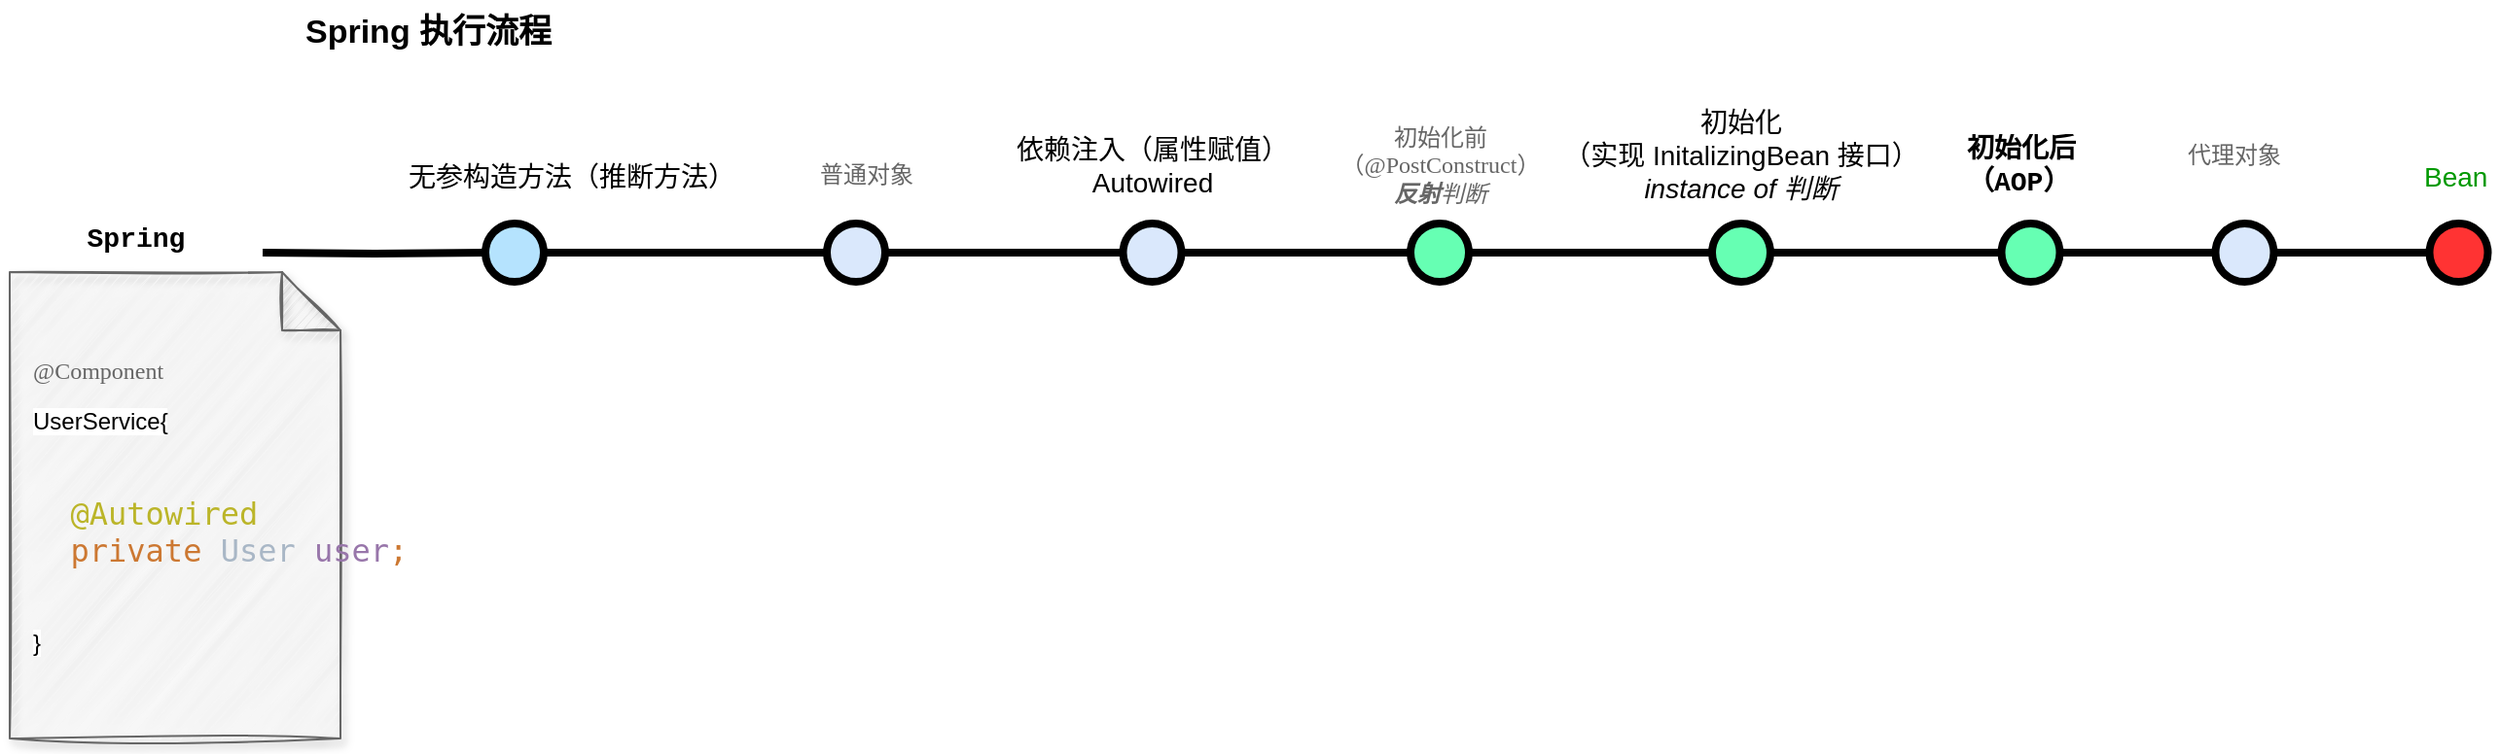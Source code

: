 <mxfile version="20.5.1" type="github">
  <diagram id="yPxyJZ8AM_hMuL3Unpa9" name="simple gitflow">
    <mxGraphModel dx="1221" dy="644" grid="1" gridSize="10" guides="1" tooltips="1" connect="1" arrows="1" fold="1" page="1" pageScale="1" pageWidth="1100" pageHeight="850" math="0" shadow="0">
      <root>
        <mxCell id="0" />
        <mxCell id="1" parent="0" />
        <UserObject label="Spring 执行流程" id="9hBKPDzoitwpIBdzFDQ7-6">
          <mxCell style="text;whiteSpace=wrap;html=1;fontStyle=1;fontSize=17;" parent="1" vertex="1">
            <mxGeometry x="180" y="50" width="140" height="35" as="geometry" />
          </mxCell>
        </UserObject>
        <mxCell id="9hBKPDzoitwpIBdzFDQ7-23" value="" style="edgeStyle=orthogonalEdgeStyle;rounded=0;html=1;jettySize=auto;orthogonalLoop=1;plain-blue;endArrow=none;endFill=0;strokeWidth=4;strokeColor=#000000;" parent="1" source="9hBKPDzoitwpIBdzFDQ7-25" target="9hBKPDzoitwpIBdzFDQ7-26" edge="1">
          <mxGeometry x="304.5" y="180" as="geometry" />
        </mxCell>
        <mxCell id="9hBKPDzoitwpIBdzFDQ7-25" value="" style="verticalLabelPosition=bottom;verticalAlign=top;html=1;strokeWidth=4;shape=mxgraph.flowchart.on-page_reference;plain-blue;gradientColor=none;fillColor=#B5E3Fe;strokeColor=#000000;" parent="1" vertex="1">
          <mxGeometry x="274.5" y="165" width="30" height="30" as="geometry" />
        </mxCell>
        <mxCell id="9hBKPDzoitwpIBdzFDQ7-41" value="" style="edgeStyle=orthogonalEdgeStyle;curved=1;rounded=0;orthogonalLoop=1;jettySize=auto;html=1;endArrow=none;endFill=0;strokeWidth=4;fontFamily=Courier New;fontSize=16;" parent="1" source="9hBKPDzoitwpIBdzFDQ7-26" target="9hBKPDzoitwpIBdzFDQ7-40" edge="1">
          <mxGeometry relative="1" as="geometry" />
        </mxCell>
        <mxCell id="9hBKPDzoitwpIBdzFDQ7-26" value="" style="verticalLabelPosition=bottom;verticalAlign=top;html=1;strokeWidth=4;shape=mxgraph.flowchart.on-page_reference;plain-blue;gradientColor=none;strokeColor=#000000;" parent="1" vertex="1">
          <mxGeometry x="450" y="165" width="30" height="30" as="geometry" />
        </mxCell>
        <mxCell id="9hBKPDzoitwpIBdzFDQ7-43" value="" style="edgeStyle=orthogonalEdgeStyle;curved=1;rounded=0;orthogonalLoop=1;jettySize=auto;html=1;endArrow=none;endFill=0;strokeWidth=4;fontFamily=Courier New;fontSize=16;" parent="1" source="9hBKPDzoitwpIBdzFDQ7-40" target="9hBKPDzoitwpIBdzFDQ7-42" edge="1">
          <mxGeometry relative="1" as="geometry" />
        </mxCell>
        <mxCell id="9hBKPDzoitwpIBdzFDQ7-40" value="" style="verticalLabelPosition=bottom;verticalAlign=top;html=1;strokeWidth=4;shape=mxgraph.flowchart.on-page_reference;plain-blue;gradientColor=none;strokeColor=#000000;" parent="1" vertex="1">
          <mxGeometry x="602.25" y="165" width="30" height="30" as="geometry" />
        </mxCell>
        <mxCell id="9hBKPDzoitwpIBdzFDQ7-56" value="" style="edgeStyle=orthogonalEdgeStyle;curved=1;rounded=0;orthogonalLoop=1;jettySize=auto;html=1;endArrow=none;endFill=0;strokeWidth=4;fontFamily=Courier New;fontSize=16;" parent="1" source="9hBKPDzoitwpIBdzFDQ7-42" target="9hBKPDzoitwpIBdzFDQ7-55" edge="1">
          <mxGeometry relative="1" as="geometry" />
        </mxCell>
        <mxCell id="9hBKPDzoitwpIBdzFDQ7-42" value="" style="verticalLabelPosition=bottom;verticalAlign=top;html=1;strokeWidth=4;shape=mxgraph.flowchart.on-page_reference;plain-blue;gradientColor=none;strokeColor=#000000;fillColor=#66FFB3;" parent="1" vertex="1">
          <mxGeometry x="750" y="165" width="30" height="30" as="geometry" />
        </mxCell>
        <mxCell id="2tXcn566ppJfBg0_dX7r-12" value="" style="edgeStyle=orthogonalEdgeStyle;orthogonalLoop=1;jettySize=auto;html=1;fontFamily=Georgia;fontSize=12;fontColor=#666666;curved=1;strokeWidth=4;endArrow=none;endFill=0;" edge="1" parent="1" source="9hBKPDzoitwpIBdzFDQ7-55" target="2tXcn566ppJfBg0_dX7r-11">
          <mxGeometry relative="1" as="geometry" />
        </mxCell>
        <mxCell id="9hBKPDzoitwpIBdzFDQ7-55" value="" style="verticalLabelPosition=bottom;verticalAlign=top;html=1;strokeWidth=4;shape=mxgraph.flowchart.on-page_reference;plain-blue;gradientColor=none;strokeColor=#000000;fillColor=#66FFB3;" parent="1" vertex="1">
          <mxGeometry x="905" y="165" width="30" height="30" as="geometry" />
        </mxCell>
        <mxCell id="9hBKPDzoitwpIBdzFDQ7-27" value="" style="edgeStyle=orthogonalEdgeStyle;rounded=0;html=1;jettySize=auto;orthogonalLoop=1;strokeWidth=4;endArrow=none;endFill=0;" parent="1" target="9hBKPDzoitwpIBdzFDQ7-25" edge="1">
          <mxGeometry x="204.5" y="180" as="geometry">
            <mxPoint x="160" y="180" as="sourcePoint" />
          </mxGeometry>
        </mxCell>
        <mxCell id="9hBKPDzoitwpIBdzFDQ7-28" value="Spring" style="text;html=1;strokeColor=none;fillColor=none;align=center;verticalAlign=middle;whiteSpace=wrap;overflow=hidden;fontSize=14;fontStyle=1;fontFamily=Courier New;" parent="1" vertex="1">
          <mxGeometry x="60" y="145" width="70" height="55" as="geometry" />
        </mxCell>
        <mxCell id="9hBKPDzoitwpIBdzFDQ7-35" value="初始化后&lt;br&gt;（AOP）" style="text;html=1;strokeColor=none;fillColor=none;align=left;verticalAlign=middle;whiteSpace=wrap;overflow=hidden;fontSize=14;fontStyle=1;fontFamily=Courier New;" parent="1" vertex="1">
          <mxGeometry x="1033.75" y="115" width="70" height="40" as="geometry" />
        </mxCell>
        <mxCell id="9hBKPDzoitwpIBdzFDQ7-38" value="Bean" style="text;html=1;strokeColor=none;fillColor=none;align=left;verticalAlign=middle;whiteSpace=wrap;overflow=hidden;fontSize=14;fontStyle=0;fontColor=#009900;" parent="1" vertex="1">
          <mxGeometry x="1268.75" y="130" width="40" height="20" as="geometry" />
        </mxCell>
        <mxCell id="9hBKPDzoitwpIBdzFDQ7-39" value="无参构造方法（推断方法）" style="text;html=1;strokeColor=none;fillColor=none;align=center;verticalAlign=middle;whiteSpace=wrap;overflow=hidden;fontSize=14;" parent="1" vertex="1">
          <mxGeometry x="217.88" y="130" width="201.62" height="20" as="geometry" />
        </mxCell>
        <mxCell id="9hBKPDzoitwpIBdzFDQ7-44" value="依赖注入（属性赋值）&lt;br&gt;Autowired" style="text;html=1;strokeColor=none;fillColor=none;align=center;verticalAlign=middle;whiteSpace=wrap;overflow=hidden;fontSize=14;" parent="1" vertex="1">
          <mxGeometry x="530.88" y="112.5" width="172.75" height="45" as="geometry" />
        </mxCell>
        <mxCell id="9hBKPDzoitwpIBdzFDQ7-60" value="初始化&lt;br&gt;（实现 InitalizingBean 接口）&lt;br&gt;&lt;i&gt;instance of 判断&lt;/i&gt;" style="text;html=1;strokeColor=none;fillColor=none;align=center;verticalAlign=middle;whiteSpace=wrap;overflow=hidden;fontSize=14;" parent="1" vertex="1">
          <mxGeometry x="820" y="85" width="200" height="90" as="geometry" />
        </mxCell>
        <mxCell id="2tXcn566ppJfBg0_dX7r-9" value="普通对象" style="text;html=1;align=center;verticalAlign=middle;resizable=0;points=[];autosize=1;strokeColor=none;fillColor=none;fontSize=12;fontFamily=Georgia;fontColor=#666666;" vertex="1" parent="1">
          <mxGeometry x="435" y="125" width="70" height="30" as="geometry" />
        </mxCell>
        <mxCell id="2tXcn566ppJfBg0_dX7r-10" value="初始化前&lt;br&gt;（@PostConstruct）&lt;br&gt;&lt;i&gt;&lt;b&gt;反射&lt;/b&gt;判断&lt;/i&gt;" style="text;html=1;align=center;verticalAlign=middle;resizable=0;points=[];autosize=1;strokeColor=none;fillColor=none;fontSize=12;fontFamily=Georgia;fontColor=#666666;" vertex="1" parent="1">
          <mxGeometry x="700" y="105" width="130" height="60" as="geometry" />
        </mxCell>
        <mxCell id="2tXcn566ppJfBg0_dX7r-16" value="" style="edgeStyle=orthogonalEdgeStyle;curved=1;orthogonalLoop=1;jettySize=auto;html=1;strokeWidth=4;fontFamily=Georgia;fontSize=12;fontColor=#666666;endArrow=none;endFill=0;" edge="1" parent="1" source="2tXcn566ppJfBg0_dX7r-11" target="2tXcn566ppJfBg0_dX7r-15">
          <mxGeometry relative="1" as="geometry" />
        </mxCell>
        <mxCell id="2tXcn566ppJfBg0_dX7r-11" value="" style="verticalLabelPosition=bottom;verticalAlign=top;html=1;strokeWidth=4;shape=mxgraph.flowchart.on-page_reference;plain-blue;gradientColor=none;strokeColor=#000000;fillColor=#66FFB3;" vertex="1" parent="1">
          <mxGeometry x="1053.75" y="165" width="30" height="30" as="geometry" />
        </mxCell>
        <mxCell id="2tXcn566ppJfBg0_dX7r-19" value="" style="edgeStyle=orthogonalEdgeStyle;curved=1;orthogonalLoop=1;jettySize=auto;html=1;strokeWidth=4;fontFamily=Georgia;fontSize=12;fontColor=#666666;endArrow=none;endFill=0;" edge="1" parent="1" source="2tXcn566ppJfBg0_dX7r-15" target="2tXcn566ppJfBg0_dX7r-18">
          <mxGeometry relative="1" as="geometry" />
        </mxCell>
        <mxCell id="2tXcn566ppJfBg0_dX7r-15" value="" style="verticalLabelPosition=bottom;verticalAlign=top;html=1;strokeWidth=4;shape=mxgraph.flowchart.on-page_reference;plain-blue;gradientColor=none;strokeColor=#000000;" vertex="1" parent="1">
          <mxGeometry x="1163.75" y="165" width="30" height="30" as="geometry" />
        </mxCell>
        <mxCell id="2tXcn566ppJfBg0_dX7r-17" value="代理对象" style="text;html=1;align=center;verticalAlign=middle;resizable=0;points=[];autosize=1;strokeColor=none;fillColor=none;fontSize=12;fontFamily=Georgia;fontColor=#666666;" vertex="1" parent="1">
          <mxGeometry x="1137.5" y="115" width="70" height="30" as="geometry" />
        </mxCell>
        <mxCell id="2tXcn566ppJfBg0_dX7r-18" value="" style="verticalLabelPosition=bottom;verticalAlign=top;html=1;strokeWidth=4;shape=mxgraph.flowchart.on-page_reference;plain-blue;gradientColor=none;strokeColor=#000000;fillColor=#FF3333;" vertex="1" parent="1">
          <mxGeometry x="1273.75" y="165" width="30" height="30" as="geometry" />
        </mxCell>
        <mxCell id="2tXcn566ppJfBg0_dX7r-24" value="" style="group" vertex="1" connectable="0" parent="1">
          <mxGeometry x="30" y="190" width="170" height="240" as="geometry" />
        </mxCell>
        <mxCell id="2tXcn566ppJfBg0_dX7r-2" value="&lt;pre style=&quot;&quot;&gt;&lt;/pre&gt;" style="shape=note;html=1;backgroundOutline=1;darkOpacity=0.05;align=left;whiteSpace=wrap;labelBackgroundColor=default;size=30;horizontal=1;shadow=1;sketch=1;fillColor=#f5f5f5;strokeColor=#666666;fontColor=#333333;" vertex="1" parent="2tXcn566ppJfBg0_dX7r-24">
          <mxGeometry width="170" height="240" as="geometry" />
        </mxCell>
        <mxCell id="2tXcn566ppJfBg0_dX7r-23" value="&lt;pre style=&quot;color: rgb(0, 0, 0); font-size: 12px; font-style: normal; font-variant-ligatures: normal; font-variant-caps: normal; font-weight: 400; letter-spacing: normal; orphans: 2; text-align: left; text-indent: 0px; text-transform: none; widows: 2; word-spacing: 0px; -webkit-text-stroke-width: 0px; text-decoration-thickness: initial; text-decoration-style: initial; text-decoration-color: initial;&quot;&gt;&lt;font style=&quot;font-size: 12px;&quot; color=&quot;#666666&quot;&gt;&lt;font style=&quot;line-height: 0; font-size: 12px;&quot; face=&quot;Times New Roman&quot;&gt;@&lt;/font&gt;&lt;font style=&quot;line-height: 0; font-size: 12px;&quot; face=&quot;Georgia&quot;&gt;Component&lt;/font&gt;&lt;/font&gt;&lt;/pre&gt;&lt;span style=&quot;color: rgb(0, 0, 0); font-family: Helvetica; font-size: 12px; font-style: normal; font-variant-ligatures: normal; font-variant-caps: normal; font-weight: 400; letter-spacing: normal; orphans: 2; text-align: left; text-indent: 0px; text-transform: none; widows: 2; word-spacing: 0px; -webkit-text-stroke-width: 0px; background-color: rgb(255, 255, 255); text-decoration-thickness: initial; text-decoration-style: initial; text-decoration-color: initial; float: none; display: inline !important;&quot;&gt;UserService{&lt;/span&gt;&lt;br style=&quot;color: rgb(0, 0, 0); font-family: Helvetica; font-size: 12px; font-style: normal; font-variant-ligatures: normal; font-variant-caps: normal; font-weight: 400; letter-spacing: normal; orphans: 2; text-align: left; text-indent: 0px; text-transform: none; widows: 2; word-spacing: 0px; -webkit-text-stroke-width: 0px; text-decoration-thickness: initial; text-decoration-style: initial; text-decoration-color: initial;&quot;&gt;&lt;br style=&quot;color: rgb(0, 0, 0); font-family: Helvetica; font-size: 12px; font-style: normal; font-variant-ligatures: normal; font-variant-caps: normal; font-weight: 400; letter-spacing: normal; orphans: 2; text-align: left; text-indent: 0px; text-transform: none; widows: 2; word-spacing: 0px; -webkit-text-stroke-width: 0px; text-decoration-thickness: initial; text-decoration-style: initial; text-decoration-color: initial;&quot;&gt;&lt;pre style=&quot;font-style: normal; font-variant-ligatures: normal; font-variant-caps: normal; font-weight: 400; letter-spacing: normal; orphans: 2; text-align: left; text-indent: 0px; text-transform: none; widows: 2; word-spacing: 0px; -webkit-text-stroke-width: 0px; text-decoration-thickness: initial; text-decoration-style: initial; text-decoration-color: initial; color: rgb(169, 183, 198); font-family: &amp;quot;JetBrains Mono&amp;quot;, monospace; font-size: 12pt;&quot;&gt;&lt;span style=&quot;color: rgb(187, 181, 41);&quot;&gt;  @Autowired&lt;br&gt;&lt;/span&gt;&lt;span style=&quot;color: rgb(204, 120, 50);&quot;&gt;  private &lt;/span&gt;User &lt;span style=&quot;color: rgb(152, 118, 170);&quot;&gt;user&lt;/span&gt;&lt;span style=&quot;color: rgb(204, 120, 50);&quot;&gt;;&lt;/span&gt;&lt;/pre&gt;&lt;br style=&quot;color: rgb(0, 0, 0); font-family: Helvetica; font-size: 12px; font-style: normal; font-variant-ligatures: normal; font-variant-caps: normal; font-weight: 400; letter-spacing: normal; orphans: 2; text-align: left; text-indent: 0px; text-transform: none; widows: 2; word-spacing: 0px; -webkit-text-stroke-width: 0px; text-decoration-thickness: initial; text-decoration-style: initial; text-decoration-color: initial;&quot;&gt;&lt;span style=&quot;color: rgb(0, 0, 0); font-family: Helvetica; font-size: 12px; font-style: normal; font-variant-ligatures: normal; font-variant-caps: normal; font-weight: 400; letter-spacing: normal; orphans: 2; text-align: left; text-indent: 0px; text-transform: none; widows: 2; word-spacing: 0px; -webkit-text-stroke-width: 0px; background-color: rgb(255, 255, 255); text-decoration-thickness: initial; text-decoration-style: initial; text-decoration-color: initial; float: none; display: inline !important;&quot;&gt;}&lt;/span&gt;" style="text;whiteSpace=wrap;html=1;fontSize=12;fontFamily=Georgia;fontColor=#666666;" vertex="1" parent="2tXcn566ppJfBg0_dX7r-24">
          <mxGeometry x="10" y="25" width="150" height="190" as="geometry" />
        </mxCell>
      </root>
    </mxGraphModel>
  </diagram>
</mxfile>
